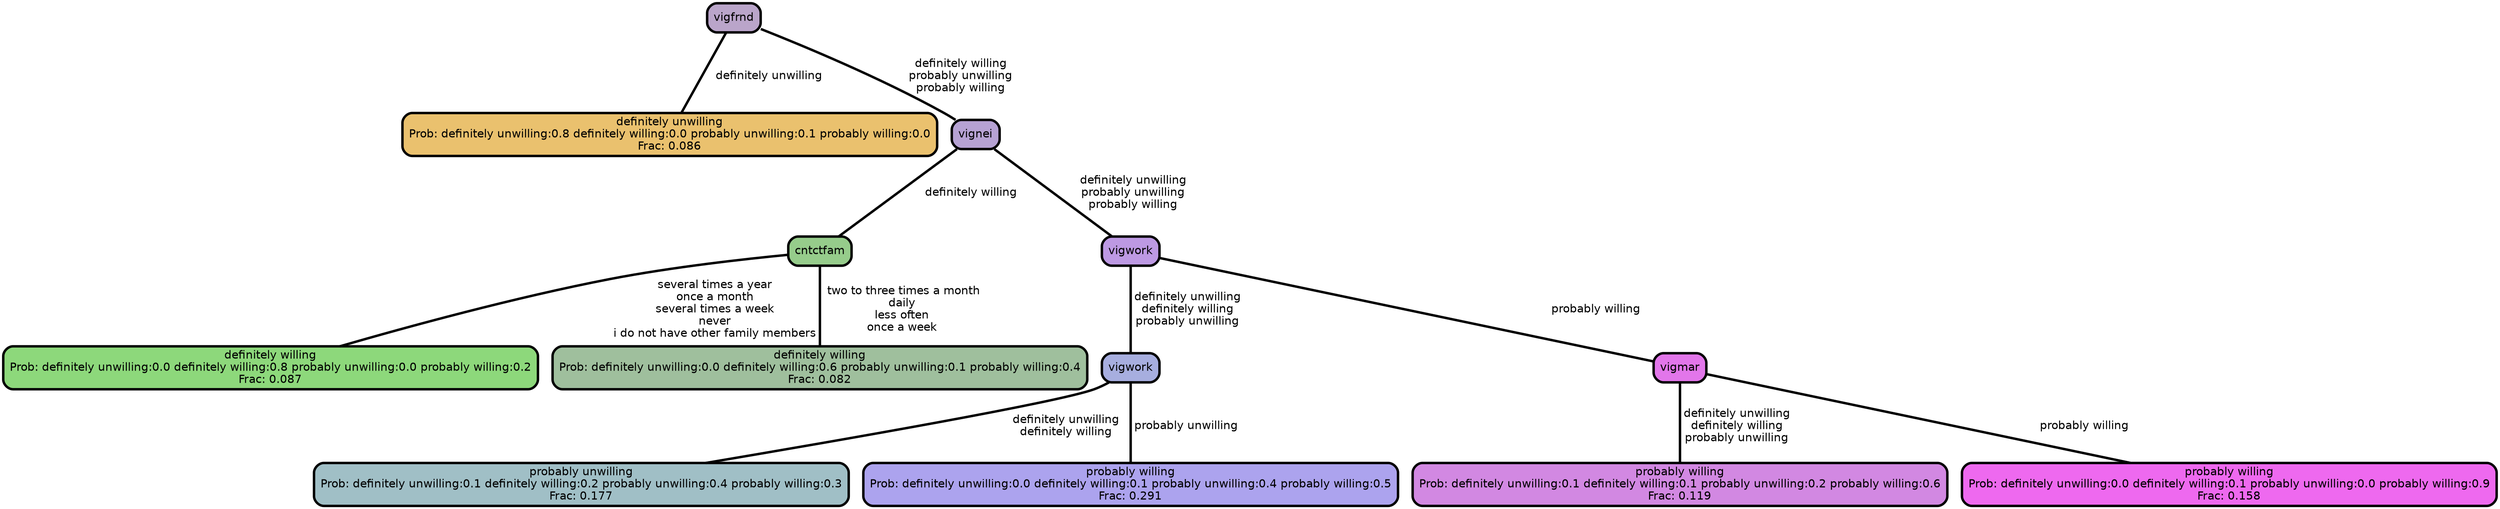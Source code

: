 graph Tree {
node [shape=box, style="filled, rounded",color="black",penwidth="3",fontcolor="black",                 fontname=helvetica] ;
graph [ranksep="0 equally", splines=straight,                 bgcolor=transparent, dpi=200] ;
edge [fontname=helvetica, color=black] ;
0 [label="definitely unwilling
Prob: definitely unwilling:0.8 definitely willing:0.0 probably unwilling:0.1 probably willing:0.0
Frac: 0.086", fillcolor="#eac16e"] ;
1 [label="vigfrnd", fillcolor="#baa5ca"] ;
2 [label="definitely willing
Prob: definitely unwilling:0.0 definitely willing:0.8 probably unwilling:0.0 probably willing:0.2
Frac: 0.087", fillcolor="#8dd87b"] ;
3 [label="cntctfam", fillcolor="#96cc8b"] ;
4 [label="definitely willing
Prob: definitely unwilling:0.0 definitely willing:0.6 probably unwilling:0.1 probably willing:0.4
Frac: 0.082", fillcolor="#9fbf9d"] ;
5 [label="vignei", fillcolor="#b6a2d3"] ;
6 [label="probably unwilling
Prob: definitely unwilling:0.1 definitely willing:0.2 probably unwilling:0.4 probably willing:0.3
Frac: 0.177", fillcolor="#a0bfc6"] ;
7 [label="vigwork", fillcolor="#a7aedf"] ;
8 [label="probably willing
Prob: definitely unwilling:0.0 definitely willing:0.1 probably unwilling:0.4 probably willing:0.5
Frac: 0.291", fillcolor="#aca3ee"] ;
9 [label="vigwork", fillcolor="#bd99e3"] ;
10 [label="probably willing
Prob: definitely unwilling:0.1 definitely willing:0.1 probably unwilling:0.2 probably willing:0.6
Frac: 0.119", fillcolor="#d288e2"] ;
11 [label="vigmar", fillcolor="#e276ea"] ;
12 [label="probably willing
Prob: definitely unwilling:0.0 definitely willing:0.1 probably unwilling:0.0 probably willing:0.9
Frac: 0.158", fillcolor="#ee69ef"] ;
1 -- 0 [label=" definitely unwilling",penwidth=3] ;
1 -- 5 [label=" definitely willing\n probably unwilling\n probably willing",penwidth=3] ;
3 -- 2 [label=" several times a year\n once a month\n several times a week\n never\n i do not have other family members",penwidth=3] ;
3 -- 4 [label="  two to three times a month\n daily\n less often\n once a week",penwidth=3] ;
5 -- 3 [label=" definitely willing",penwidth=3] ;
5 -- 9 [label=" definitely unwilling\n probably unwilling\n probably willing",penwidth=3] ;
7 -- 6 [label=" definitely unwilling\n definitely willing",penwidth=3] ;
7 -- 8 [label=" probably unwilling",penwidth=3] ;
9 -- 7 [label=" definitely unwilling\n definitely willing\n probably unwilling",penwidth=3] ;
9 -- 11 [label=" probably willing",penwidth=3] ;
11 -- 10 [label=" definitely unwilling\n definitely willing\n probably unwilling",penwidth=3] ;
11 -- 12 [label=" probably willing",penwidth=3] ;
{rank = same;}}